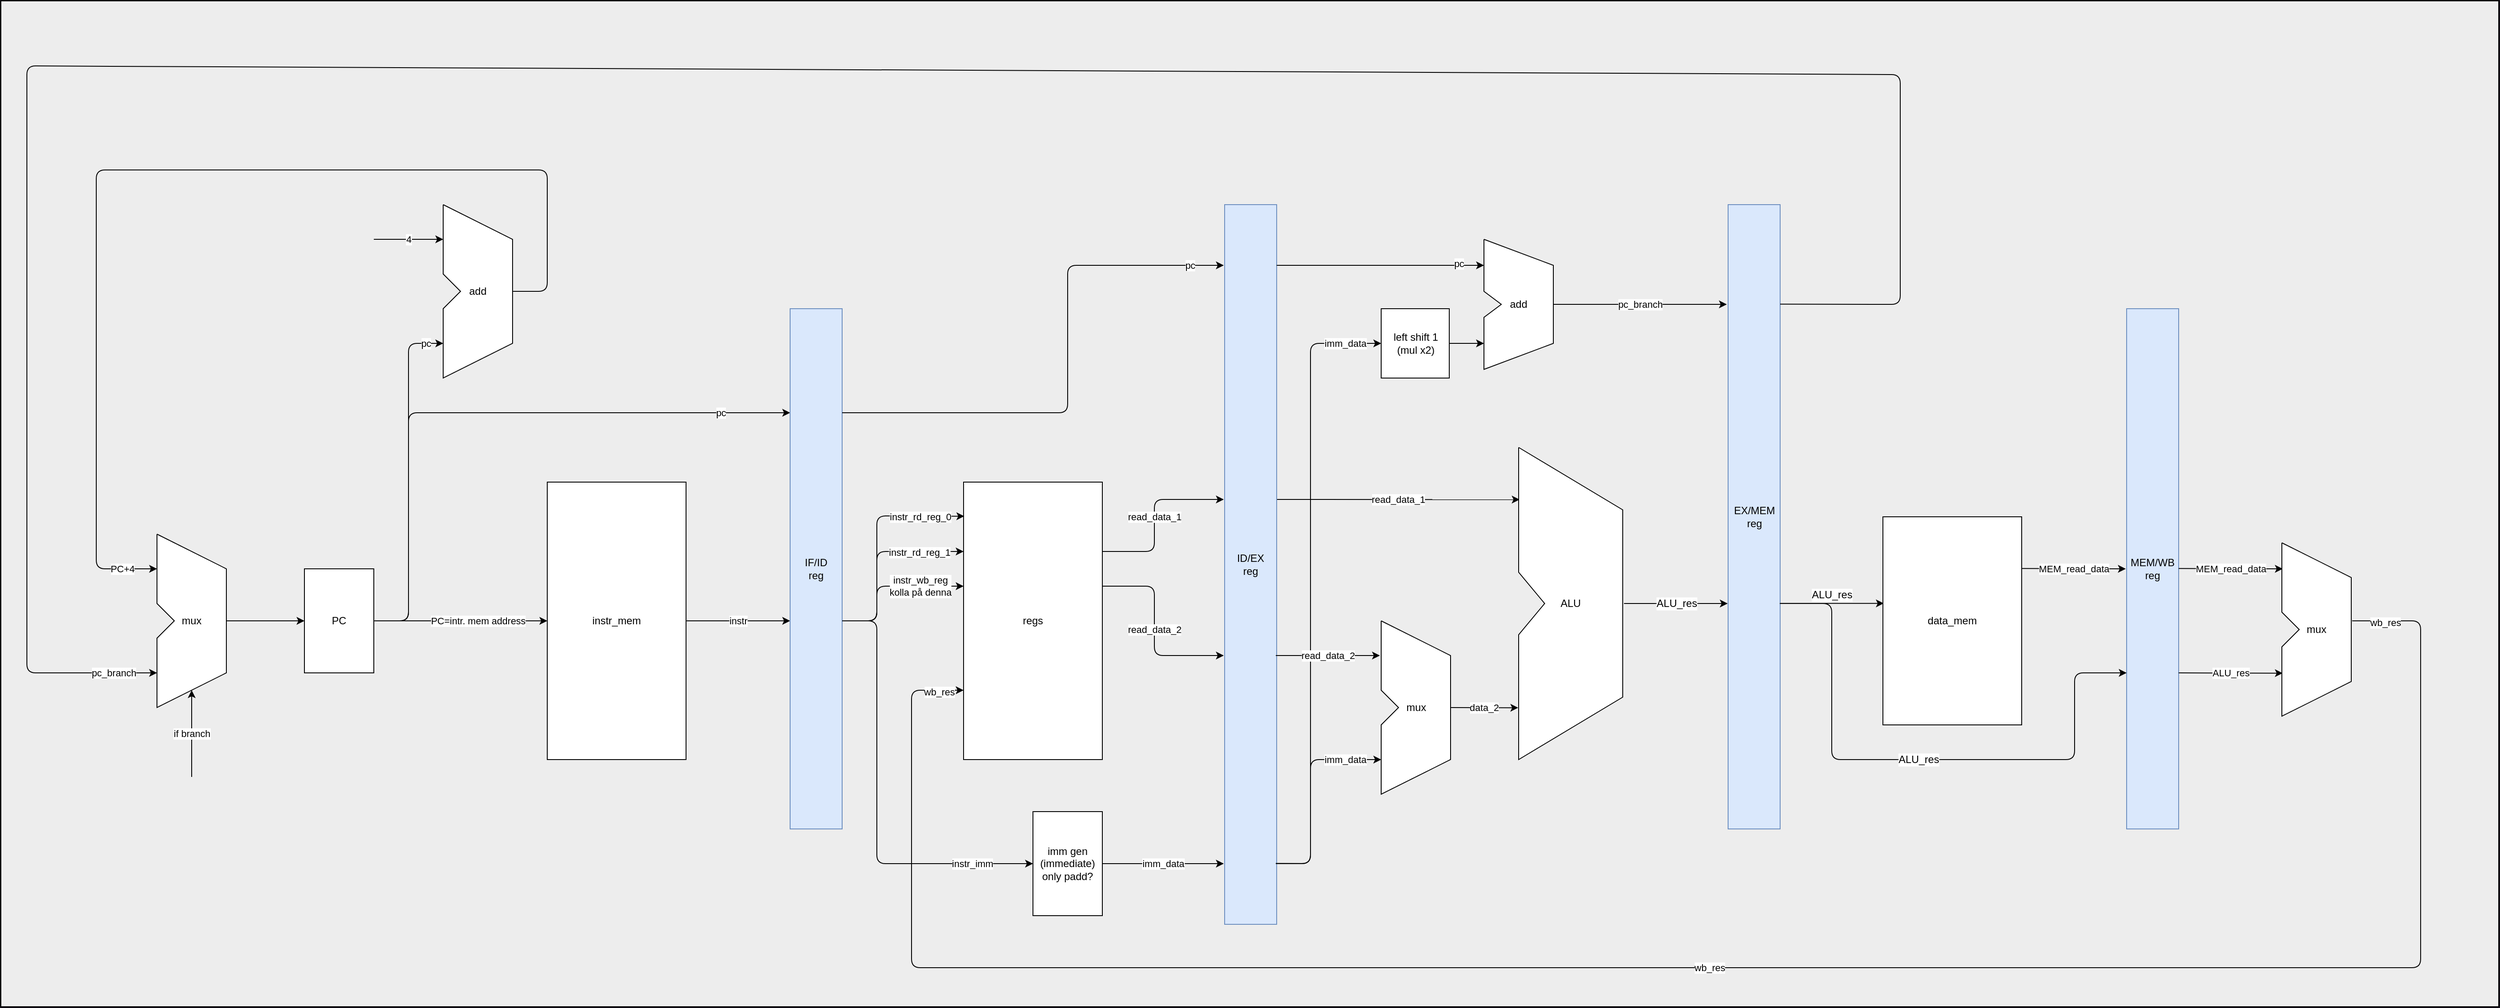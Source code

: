<mxfile>
    <diagram id="IsBIFVABIErd_i6B1lqH" name="Page-1">
        <mxGraphModel dx="3737" dy="1650" grid="1" gridSize="10" guides="1" tooltips="1" connect="1" arrows="1" fold="1" page="1" pageScale="1" pageWidth="827" pageHeight="1169" background="#18141D" math="0" shadow="0">
            <root>
                <mxCell id="0"/>
                <mxCell id="1" parent="0"/>
                <mxCell id="181" value="" style="rounded=0;whiteSpace=wrap;html=1;fillColor=#EDEDED;labelBackgroundColor=none;" vertex="1" parent="1">
                    <mxGeometry x="-350" y="5" width="2880" height="1160" as="geometry"/>
                </mxCell>
                <mxCell id="102" value="PC+4" style="edgeStyle=none;html=1;entryX=0;entryY=0.2;entryDx=0;entryDy=0;entryPerimeter=0;fontColor=default;labelBackgroundColor=default;" parent="1" source="93" target="106" edge="1">
                    <mxGeometry x="0.935" relative="1" as="geometry">
                        <mxPoint x="-190" y="610" as="targetPoint"/>
                        <Array as="points">
                            <mxPoint x="280" y="340"/>
                            <mxPoint x="280" y="200"/>
                            <mxPoint x="-240" y="200"/>
                            <mxPoint x="-240" y="660"/>
                        </Array>
                        <mxPoint as="offset"/>
                    </mxGeometry>
                </mxCell>
                <mxCell id="93" value="add" style="shape=stencil(pZRRD4IgFIV/Da8NoZqvjWrrtYdeGxklS8Ghpf37kKstM93CzQfvOfAdvN6BKMtjnglEsOKpQHSNCEnv1XF3WO3tq9VjEAnGUJdQh03J80xEBWgPbiQ/JQKcvDD6Jkp5LhqEVLEwsqhdukF4ZdfUD2WRVspCpFZ5x/nwLYxLZffiCmBN/LOpZgRqRLbeiPB/RPCFWHicot30hgS/IZRZZahVlJ14dLsafVfnn9EZr39Dz2jtVD/EYGfGPqoFJFJ9AMIuYT4dESw9GF3Ee4T9EYFPM74Z048RTiaMAtyk9QbGqQNTRtlFGzEyfheZJHAhjKQOLnDRvQSnwvXlhBc=);whiteSpace=wrap;html=1;fontColor=default;labelBackgroundColor=default;" parent="1" vertex="1">
                    <mxGeometry x="160" y="240" width="80" height="200" as="geometry"/>
                </mxCell>
                <mxCell id="95" value="4" style="endArrow=classic;html=1;entryX=0;entryY=0.2;entryDx=0;entryDy=0;entryPerimeter=0;labelBackgroundColor=default;fontColor=default;" parent="1" target="93" edge="1">
                    <mxGeometry width="50" height="50" relative="1" as="geometry">
                        <mxPoint x="80" y="280" as="sourcePoint"/>
                        <mxPoint x="150" y="400" as="targetPoint"/>
                    </mxGeometry>
                </mxCell>
                <mxCell id="97" value="PC=intr. mem address" style="edgeStyle=none;html=1;entryX=0;entryY=0.5;entryDx=0;entryDy=0;fontColor=default;labelBackgroundColor=default;" parent="1" source="96" target="99" edge="1">
                    <mxGeometry x="0.2" relative="1" as="geometry">
                        <mxPoint x="260" y="640" as="targetPoint"/>
                        <mxPoint as="offset"/>
                    </mxGeometry>
                </mxCell>
                <mxCell id="98" value="pc" style="edgeStyle=none;html=1;entryX=0;entryY=0.8;entryDx=0;entryDy=0;entryPerimeter=0;labelBackgroundColor=default;fontColor=default;" parent="1" source="96" target="93" edge="1">
                    <mxGeometry x="0.9" relative="1" as="geometry">
                        <Array as="points">
                            <mxPoint x="120" y="720"/>
                            <mxPoint x="120" y="400"/>
                        </Array>
                        <mxPoint as="offset"/>
                    </mxGeometry>
                </mxCell>
                <mxCell id="107" value="pc" style="edgeStyle=none;html=1;fontColor=default;labelBackgroundColor=default;" parent="1" source="96" edge="1">
                    <mxGeometry x="0.778" relative="1" as="geometry">
                        <mxPoint x="560" y="480" as="targetPoint"/>
                        <Array as="points">
                            <mxPoint x="120" y="720"/>
                            <mxPoint x="120" y="480"/>
                        </Array>
                        <mxPoint as="offset"/>
                    </mxGeometry>
                </mxCell>
                <mxCell id="96" value="PC" style="rounded=0;whiteSpace=wrap;html=1;fontColor=default;labelBackgroundColor=default;" parent="1" vertex="1">
                    <mxGeometry y="660" width="80" height="120" as="geometry"/>
                </mxCell>
                <mxCell id="108" value="instr" style="edgeStyle=none;html=1;fontColor=default;labelBackgroundColor=default;" parent="1" source="99" edge="1">
                    <mxGeometry relative="1" as="geometry">
                        <mxPoint x="560" y="720" as="targetPoint"/>
                        <mxPoint as="offset"/>
                    </mxGeometry>
                </mxCell>
                <mxCell id="99" value="instr_mem" style="rounded=0;whiteSpace=wrap;html=1;fontColor=default;labelBackgroundColor=default;" parent="1" vertex="1">
                    <mxGeometry x="280" y="560" width="160" height="320" as="geometry"/>
                </mxCell>
                <mxCell id="101" style="edgeStyle=none;html=1;entryX=0;entryY=0.5;entryDx=0;entryDy=0;exitX=1;exitY=0.5;exitDx=0;exitDy=0;exitPerimeter=0;fontColor=default;labelBackgroundColor=default;" parent="1" source="106" target="96" edge="1">
                    <mxGeometry relative="1" as="geometry">
                        <mxPoint x="-70" y="720" as="sourcePoint"/>
                        <mxPoint x="-10" y="780" as="targetPoint"/>
                    </mxGeometry>
                </mxCell>
                <mxCell id="104" value="if branch" style="endArrow=classic;html=1;entryX=0.5;entryY=0.9;entryDx=0;entryDy=0;entryPerimeter=0;fontColor=default;labelBackgroundColor=default;" parent="1" target="106" edge="1">
                    <mxGeometry width="50" height="50" relative="1" as="geometry">
                        <mxPoint x="-130" y="900" as="sourcePoint"/>
                        <mxPoint x="-120" y="840" as="targetPoint"/>
                    </mxGeometry>
                </mxCell>
                <mxCell id="106" value="mux" style="shape=stencil(rZRdD4IgFIZ/DbcNoZpdNqqt2y66bWSULAWH9vXvQ462zHQL27zgvC88Bw5HEGV5zDOBCFY8FYguECHp5b5bb+cbO7R6DCLBGOIbxGEV8jwTUQHalRvJ94kAJy+MPoubPBQVQqpYGFmULl0iPLdzyo+ySCtlIVKrvOG8+RbGpbJr8R1gVfpHFY0IxIisvBHh74jgAzHx2EW96AWZ/QMSfIdQZpWuelO259H5ZPRFHb6mznh5ly2jtlN9FZ3l7TtUDUikegOETcJ4OCKYejCaiNd/4I8IfIrxyRi+jXAwoRfgOq3VME7t6DLKjtqInvY7yiSBV6Una+cEl7qVwanwBjrhCQ==);whiteSpace=wrap;html=1;fontColor=default;labelBackgroundColor=default;" parent="1" vertex="1">
                    <mxGeometry x="-170" y="620" width="80" height="200" as="geometry"/>
                </mxCell>
                <mxCell id="109" value="IF/ID&lt;br&gt;reg" style="rounded=0;whiteSpace=wrap;html=1;fillColor=#dae8fc;strokeColor=#6c8ebf;fontColor=default;labelBackgroundColor=none;" parent="1" vertex="1">
                    <mxGeometry x="560" y="360" width="60" height="600" as="geometry"/>
                </mxCell>
                <mxCell id="110" value="regs" style="rounded=0;whiteSpace=wrap;html=1;fontColor=default;labelBackgroundColor=default;" parent="1" vertex="1">
                    <mxGeometry x="760" y="560" width="160" height="320" as="geometry"/>
                </mxCell>
                <mxCell id="139" value="read_data_1" style="edgeStyle=none;html=1;entryX=0.009;entryY=0.167;entryDx=0;entryDy=0;entryPerimeter=0;fontColor=default;labelBackgroundColor=default;" parent="1" target="174" edge="1">
                    <mxGeometry relative="1" as="geometry">
                        <mxPoint x="1121" y="580" as="sourcePoint"/>
                        <mxPoint x="1401.5" y="580" as="targetPoint"/>
                    </mxGeometry>
                </mxCell>
                <mxCell id="113" value="ID/EX&lt;br&gt;reg" style="rounded=0;whiteSpace=wrap;html=1;fillColor=#dae8fc;strokeColor=#6c8ebf;fontColor=default;labelBackgroundColor=none;" parent="1" vertex="1">
                    <mxGeometry x="1061" y="240" width="60" height="830" as="geometry"/>
                </mxCell>
                <mxCell id="116" value="&lt;font&gt;data_2&lt;/font&gt;" style="edgeStyle=none;html=1;entryX=-0.004;entryY=0.834;entryDx=0;entryDy=0;entryPerimeter=0;fontColor=default;labelBackgroundColor=default;" parent="1" target="174" edge="1">
                    <mxGeometry relative="1" as="geometry">
                        <mxPoint x="1321.5" y="820" as="sourcePoint"/>
                        <mxPoint x="1401.5" y="820" as="targetPoint"/>
                    </mxGeometry>
                </mxCell>
                <mxCell id="121" value="ALU_res" style="edgeStyle=none;html=1;fontSize=12;fontColor=default;labelBackgroundColor=default;" parent="1" edge="1">
                    <mxGeometry relative="1" as="geometry">
                        <mxPoint x="1641" y="700" as="targetPoint"/>
                        <mxPoint x="1521.5" y="700" as="sourcePoint"/>
                    </mxGeometry>
                </mxCell>
                <mxCell id="118" value="&lt;font style=&quot;font-size: 12px;&quot;&gt;&lt;font style=&quot;font-size: 12px;&quot;&gt;EX/MEM&lt;/font&gt;&lt;br&gt;reg&lt;/font&gt;" style="rounded=0;whiteSpace=wrap;html=1;fillColor=#dae8fc;strokeColor=#6c8ebf;fontColor=default;labelBackgroundColor=none;" parent="1" vertex="1">
                    <mxGeometry x="1641.5" y="240" width="60" height="720" as="geometry"/>
                </mxCell>
                <mxCell id="120" value="&lt;font style=&quot;font-size: 12px;&quot;&gt;MEM/WB&lt;br&gt;reg&lt;br&gt;&lt;/font&gt;" style="rounded=0;whiteSpace=wrap;html=1;fillColor=#dae8fc;strokeColor=#6c8ebf;fontColor=default;labelBackgroundColor=none;" parent="1" vertex="1">
                    <mxGeometry x="2101" y="360" width="60" height="600" as="geometry"/>
                </mxCell>
                <mxCell id="122" value="ALU_res" style="edgeStyle=none;html=1;fontSize=12;fontColor=default;labelBackgroundColor=default;" parent="1" edge="1">
                    <mxGeometry x="-0.004" y="10" relative="1" as="geometry">
                        <mxPoint x="1701.5" y="699.85" as="sourcePoint"/>
                        <mxPoint x="1821.0" y="699.85" as="targetPoint"/>
                        <mxPoint as="offset"/>
                    </mxGeometry>
                </mxCell>
                <mxCell id="128" value="ALU_res" style="endArrow=classic;html=1;fontSize=12;fontColor=default;entryX=0;entryY=0.7;entryDx=0;entryDy=0;entryPerimeter=0;labelBackgroundColor=default;" parent="1" target="120" edge="1">
                    <mxGeometry width="50" height="50" relative="1" as="geometry">
                        <mxPoint x="1701" y="700" as="sourcePoint"/>
                        <mxPoint x="2071" y="780" as="targetPoint"/>
                        <Array as="points">
                            <mxPoint x="1761" y="700"/>
                            <mxPoint x="1761" y="880"/>
                            <mxPoint x="2041" y="880"/>
                            <mxPoint x="2041" y="780"/>
                        </Array>
                    </mxGeometry>
                </mxCell>
                <mxCell id="145" value="instr_rd_reg_0" style="endArrow=classic;html=1;entryX=0.005;entryY=0.123;entryDx=0;entryDy=0;entryPerimeter=0;fontColor=default;labelBackgroundColor=default;" parent="1" target="110" edge="1">
                    <mxGeometry x="0.612" y="-1" width="50" height="50" relative="1" as="geometry">
                        <mxPoint x="620" y="720" as="sourcePoint"/>
                        <mxPoint x="760" y="720" as="targetPoint"/>
                        <Array as="points">
                            <mxPoint x="660" y="720"/>
                            <mxPoint x="660" y="599"/>
                        </Array>
                        <mxPoint as="offset"/>
                    </mxGeometry>
                </mxCell>
                <mxCell id="147" value="instr_rd_reg_1" style="endArrow=classic;html=1;entryX=0;entryY=0.25;entryDx=0;entryDy=0;fontColor=default;labelBackgroundColor=default;" parent="1" target="110" edge="1">
                    <mxGeometry x="0.535" y="-1" width="50" height="50" relative="1" as="geometry">
                        <mxPoint x="620" y="720" as="sourcePoint"/>
                        <mxPoint x="770.8" y="609.36" as="targetPoint"/>
                        <Array as="points">
                            <mxPoint x="660" y="720"/>
                            <mxPoint x="660" y="640"/>
                        </Array>
                        <mxPoint as="offset"/>
                    </mxGeometry>
                </mxCell>
                <mxCell id="148" value="instr_wb_reg&lt;br&gt;kolla på denna" style="endArrow=classic;html=1;entryX=0;entryY=0.375;entryDx=0;entryDy=0;entryPerimeter=0;fontColor=default;labelBackgroundColor=default;" parent="1" target="110" edge="1">
                    <mxGeometry x="0.444" width="50" height="50" relative="1" as="geometry">
                        <mxPoint x="620" y="720" as="sourcePoint"/>
                        <mxPoint x="770" y="650" as="targetPoint"/>
                        <Array as="points">
                            <mxPoint x="660" y="720"/>
                            <mxPoint x="660" y="680"/>
                        </Array>
                        <mxPoint as="offset"/>
                    </mxGeometry>
                </mxCell>
                <mxCell id="150" value="instr_imm" style="endArrow=classic;html=1;fontColor=default;labelBackgroundColor=default;" parent="1" edge="1">
                    <mxGeometry x="0.72" width="50" height="50" relative="1" as="geometry">
                        <mxPoint x="620" y="720" as="sourcePoint"/>
                        <mxPoint x="840" y="1000" as="targetPoint"/>
                        <Array as="points">
                            <mxPoint x="660" y="720"/>
                            <mxPoint x="660" y="1000"/>
                        </Array>
                        <mxPoint as="offset"/>
                    </mxGeometry>
                </mxCell>
                <mxCell id="152" value="imm_data" style="edgeStyle=none;html=1;entryX=0;entryY=0.8;entryDx=0;entryDy=0;entryPerimeter=0;fontColor=default;labelBackgroundColor=default;" parent="1" edge="1">
                    <mxGeometry x="0.656" relative="1" as="geometry">
                        <mxPoint x="1120" y="1000" as="sourcePoint"/>
                        <Array as="points">
                            <mxPoint x="1160" y="1000"/>
                            <mxPoint x="1160" y="880"/>
                        </Array>
                        <mxPoint as="offset"/>
                        <mxPoint x="1241.5" y="880" as="targetPoint"/>
                    </mxGeometry>
                </mxCell>
                <mxCell id="153" value="imm_data" style="edgeStyle=none;html=1;fontColor=default;labelBackgroundColor=default;" parent="1" source="151" edge="1">
                    <mxGeometry relative="1" as="geometry">
                        <mxPoint x="1060" y="1000" as="targetPoint"/>
                    </mxGeometry>
                </mxCell>
                <mxCell id="151" value="imm gen&lt;br&gt;(immediate)&lt;br&gt;only padd?" style="rounded=0;whiteSpace=wrap;html=1;fontColor=default;labelBackgroundColor=default;" parent="1" vertex="1">
                    <mxGeometry x="840" y="940" width="80" height="120" as="geometry"/>
                </mxCell>
                <mxCell id="154" value="imm_data" style="edgeStyle=none;html=1;exitX=0.983;exitY=0.901;exitDx=0;exitDy=0;exitPerimeter=0;entryX=0;entryY=0.5;entryDx=0;entryDy=0;fontColor=default;labelBackgroundColor=default;" parent="1" target="155" edge="1">
                    <mxGeometry x="0.885" relative="1" as="geometry">
                        <mxPoint x="1120" y="999.71" as="sourcePoint"/>
                        <mxPoint x="1160" y="480" as="targetPoint"/>
                        <Array as="points">
                            <mxPoint x="1160.02" y="1000"/>
                            <mxPoint x="1160.02" y="880"/>
                            <mxPoint x="1160" y="400"/>
                        </Array>
                        <mxPoint as="offset"/>
                    </mxGeometry>
                </mxCell>
                <mxCell id="157" style="edgeStyle=none;html=1;entryX=0;entryY=0.8;entryDx=0;entryDy=0;entryPerimeter=0;fontColor=default;labelBackgroundColor=default;" parent="1" source="155" target="156" edge="1">
                    <mxGeometry relative="1" as="geometry"/>
                </mxCell>
                <mxCell id="155" value="left shift 1&lt;br&gt;(mul x2)" style="rounded=0;whiteSpace=wrap;html=1;fontColor=default;labelBackgroundColor=default;" parent="1" vertex="1">
                    <mxGeometry x="1241.5" y="360" width="78.5" height="80" as="geometry"/>
                </mxCell>
                <mxCell id="162" value="pc_branch" style="edgeStyle=none;html=1;fontColor=default;labelBackgroundColor=default;" parent="1" source="156" edge="1">
                    <mxGeometry relative="1" as="geometry">
                        <mxPoint x="1640" y="355" as="targetPoint"/>
                    </mxGeometry>
                </mxCell>
                <mxCell id="156" value="add" style="shape=stencil(rZRdD4IgFIZ/DbcNoZpdNqqt2y66bWSULAWH9vXvQ462zHQL27zgvC88Bw5HEGV5zDOBCFY8FYguECHp5b5bb+cbO7R6DCLBGOIbxGEV8jwTUQHalRvJ94kAJy+MPoubPBQVQqpYGFmULl0iPLdzyo+ySCtlIVKrvOG8+RbGpbJr8R1gVfpHFY0IxIisvBHh74jgAzHx2EW96AWZ/QMSfIdQZpWuelO259H5ZPRFHb6mznh5ly2jtlN9FZ3l7TtUDUikegOETcJ4OCKYejCaiNd/4I8IfIrxyRi+jXAwoRfgOq3VME7t6DLKjtqInvY7yiSBV6Una+cEl7qVwanwBjrhCQ==);whiteSpace=wrap;html=1;fontColor=default;labelBackgroundColor=default;" parent="1" vertex="1">
                    <mxGeometry x="1360" y="280" width="80" height="150" as="geometry"/>
                </mxCell>
                <mxCell id="159" value="pc" style="endArrow=classic;html=1;fontColor=default;labelBackgroundColor=default;" parent="1" edge="1">
                    <mxGeometry x="0.871" width="50" height="50" relative="1" as="geometry">
                        <mxPoint x="620" y="480" as="sourcePoint"/>
                        <mxPoint x="1060" y="310" as="targetPoint"/>
                        <Array as="points">
                            <mxPoint x="880" y="480"/>
                            <mxPoint x="880" y="310"/>
                        </Array>
                        <mxPoint as="offset"/>
                    </mxGeometry>
                </mxCell>
                <mxCell id="160" value="" style="endArrow=classic;html=1;entryX=0;entryY=0.2;entryDx=0;entryDy=0;entryPerimeter=0;fontColor=default;labelBackgroundColor=default;" parent="1" target="156" edge="1">
                    <mxGeometry width="50" height="50" relative="1" as="geometry">
                        <mxPoint x="1121" y="310" as="sourcePoint"/>
                        <mxPoint x="1201" y="310" as="targetPoint"/>
                    </mxGeometry>
                </mxCell>
                <mxCell id="161" value="pc" style="edgeLabel;html=1;align=center;verticalAlign=middle;resizable=0;points=[];fontColor=default;labelBackgroundColor=default;" parent="160" vertex="1" connectable="0">
                    <mxGeometry x="0.754" y="2" relative="1" as="geometry">
                        <mxPoint as="offset"/>
                    </mxGeometry>
                </mxCell>
                <mxCell id="163" value="pc_branch" style="edgeStyle=none;html=1;entryX=0;entryY=0.8;entryDx=0;entryDy=0;entryPerimeter=0;fontColor=default;labelBackgroundColor=default;" parent="1" target="106" edge="1">
                    <mxGeometry x="0.971" relative="1" as="geometry">
                        <mxPoint x="-360" y="780" as="targetPoint"/>
                        <mxPoint x="1701.5" y="354.74" as="sourcePoint"/>
                        <Array as="points">
                            <mxPoint x="1840" y="355"/>
                            <mxPoint x="1840" y="90"/>
                            <mxPoint x="-320" y="80"/>
                            <mxPoint x="-320" y="780"/>
                        </Array>
                        <mxPoint as="offset"/>
                    </mxGeometry>
                </mxCell>
                <mxCell id="164" value="" style="endArrow=classic;html=1;entryX=0;entryY=0.75;entryDx=0;entryDy=0;fontColor=default;labelBackgroundColor=default;" parent="1" target="110" edge="1">
                    <mxGeometry relative="1" as="geometry">
                        <mxPoint x="2361" y="720" as="sourcePoint"/>
                        <mxPoint x="2521" y="720" as="targetPoint"/>
                        <Array as="points">
                            <mxPoint x="2440" y="720"/>
                            <mxPoint x="2440" y="1120"/>
                            <mxPoint x="700" y="1120"/>
                            <mxPoint x="700" y="800"/>
                        </Array>
                    </mxGeometry>
                </mxCell>
                <mxCell id="165" value="wb_res" style="edgeLabel;resizable=0;html=1;align=center;verticalAlign=middle;fontColor=default;labelBackgroundColor=default;" parent="164" connectable="0" vertex="1">
                    <mxGeometry relative="1" as="geometry"/>
                </mxCell>
                <mxCell id="166" value="wb_res" style="edgeLabel;resizable=0;html=1;align=left;verticalAlign=bottom;fontColor=default;labelBackgroundColor=default;" parent="164" connectable="0" vertex="1">
                    <mxGeometry x="-1" relative="1" as="geometry">
                        <mxPoint x="19" y="10" as="offset"/>
                    </mxGeometry>
                </mxCell>
                <mxCell id="167" value="wb_res" style="edgeLabel;resizable=0;html=1;align=right;verticalAlign=bottom;fontColor=default;labelBackgroundColor=default;" parent="164" connectable="0" vertex="1">
                    <mxGeometry x="1" relative="1" as="geometry">
                        <mxPoint x="-10" y="10" as="offset"/>
                    </mxGeometry>
                </mxCell>
                <mxCell id="169" value="read_data_1" style="endArrow=classic;html=1;fontColor=default;labelBackgroundColor=default;" parent="1" edge="1">
                    <mxGeometry width="50" height="50" relative="1" as="geometry">
                        <mxPoint x="920" y="640" as="sourcePoint"/>
                        <mxPoint x="1060" y="580" as="targetPoint"/>
                        <Array as="points">
                            <mxPoint x="980" y="640"/>
                            <mxPoint x="980" y="580"/>
                        </Array>
                    </mxGeometry>
                </mxCell>
                <mxCell id="170" value="read_data_2" style="endArrow=classic;html=1;fontColor=default;labelBackgroundColor=default;" parent="1" edge="1">
                    <mxGeometry width="50" height="50" relative="1" as="geometry">
                        <mxPoint x="920" y="680" as="sourcePoint"/>
                        <mxPoint x="1060" y="760" as="targetPoint"/>
                        <Array as="points">
                            <mxPoint x="980" y="680"/>
                            <mxPoint x="980" y="760"/>
                        </Array>
                    </mxGeometry>
                </mxCell>
                <mxCell id="172" value="read_data_2" style="endArrow=classic;html=1;fontColor=default;labelBackgroundColor=default;" parent="1" edge="1">
                    <mxGeometry width="50" height="50" relative="1" as="geometry">
                        <mxPoint x="1120" y="760" as="sourcePoint"/>
                        <mxPoint x="1240" y="760" as="targetPoint"/>
                    </mxGeometry>
                </mxCell>
                <mxCell id="173" value="mux" style="shape=stencil(rZRdD4IgFIZ/DbcNoZpdNqqt2y66bWSULAWH9vXvQ462zHQL27zgvC88Bw5HEGV5zDOBCFY8FYguECHp5b5bb+cbO7R6DCLBGOIbxGEV8jwTUQHalRvJ94kAJy+MPoubPBQVQqpYGFmULl0iPLdzyo+ySCtlIVKrvOG8+RbGpbJr8R1gVfpHFY0IxIisvBHh74jgAzHx2EW96AWZ/QMSfIdQZpWuelO259H5ZPRFHb6mznh5ly2jtlN9FZ3l7TtUDUikegOETcJ4OCKYejCaiNd/4I8IfIrxyRi+jXAwoRfgOq3VME7t6DLKjtqInvY7yiSBV6Una+cEl7qVwanwBjrhCQ==);whiteSpace=wrap;html=1;fontColor=default;labelBackgroundColor=default;" parent="1" vertex="1">
                    <mxGeometry x="1241.5" y="720" width="80" height="200" as="geometry"/>
                </mxCell>
                <mxCell id="174" value="ALU" style="shape=stencil(rZRdD4IgFIZ/DbcNoZpdNqqt2y66bWSULAWH9vXvQ462zHQL27zgvC88Bw5HEGV5zDOBCFY8FYguECHp5b5bb+cbO7R6DCLBGOIbxGEV8jwTUQHalRvJ94kAJy+MPoubPBQVQqpYGFmULl0iPLdzyo+ySCtlIVKrvOG8+RbGpbJr8R1gVfpHFY0IxIisvBHh74jgAzHx2EW96AWZ/QMSfIdQZpWuelO259H5ZPRFHb6mznh5ly2jtlN9FZ3l7TtUDUikegOETcJ4OCKYejCaiNd/4I8IfIrxyRi+jXAwoRfgOq3VME7t6DLKjtqInvY7yiSBV6Una+cEl7qVwanwBjrhCQ==);whiteSpace=wrap;html=1;fontColor=default;labelBackgroundColor=default;" parent="1" vertex="1">
                    <mxGeometry x="1400" y="520" width="120" height="360" as="geometry"/>
                </mxCell>
                <mxCell id="176" value="data_mem" style="rounded=0;whiteSpace=wrap;html=1;fontColor=default;labelBackgroundColor=default;" parent="1" vertex="1">
                    <mxGeometry x="1820" y="600" width="160" height="240" as="geometry"/>
                </mxCell>
                <mxCell id="177" value="MEM_read_data" style="endArrow=classic;html=1;fontColor=default;labelBackgroundColor=default;" parent="1" edge="1">
                    <mxGeometry width="50" height="50" relative="1" as="geometry">
                        <mxPoint x="1980" y="659.66" as="sourcePoint"/>
                        <mxPoint x="2100" y="660" as="targetPoint"/>
                    </mxGeometry>
                </mxCell>
                <mxCell id="178" value="MEM_read_data" style="endArrow=classic;html=1;fontColor=default;labelBackgroundColor=default;" parent="1" edge="1">
                    <mxGeometry width="50" height="50" relative="1" as="geometry">
                        <mxPoint x="2161" y="659.66" as="sourcePoint"/>
                        <mxPoint x="2281" y="660" as="targetPoint"/>
                        <mxPoint as="offset"/>
                    </mxGeometry>
                </mxCell>
                <mxCell id="179" value="ALU_res" style="endArrow=classic;html=1;fontColor=default;labelBackgroundColor=default;" parent="1" edge="1">
                    <mxGeometry width="50" height="50" relative="1" as="geometry">
                        <mxPoint x="2161" y="780.0" as="sourcePoint"/>
                        <mxPoint x="2281" y="780.34" as="targetPoint"/>
                        <mxPoint as="offset"/>
                    </mxGeometry>
                </mxCell>
                <mxCell id="180" value="mux" style="shape=stencil(rZRdD4IgFIZ/DbcNoZpdNqqt2y66bWSULAWH9vXvQ462zHQL27zgvC88Bw5HEGV5zDOBCFY8FYguECHp5b5bb+cbO7R6DCLBGOIbxGEV8jwTUQHalRvJ94kAJy+MPoubPBQVQqpYGFmULl0iPLdzyo+ySCtlIVKrvOG8+RbGpbJr8R1gVfpHFY0IxIisvBHh74jgAzHx2EW96AWZ/QMSfIdQZpWuelO259H5ZPRFHb6mznh5ly2jtlN9FZ3l7TtUDUikegOETcJ4OCKYejCaiNd/4I8IfIrxyRi+jXAwoRfgOq3VME7t6DLKjtqInvY7yiSBV6Una+cEl7qVwanwBjrhCQ==);whiteSpace=wrap;html=1;fontColor=default;labelBackgroundColor=default;" parent="1" vertex="1">
                    <mxGeometry x="2280" y="630" width="80" height="200" as="geometry"/>
                </mxCell>
            </root>
        </mxGraphModel>
    </diagram>
</mxfile>